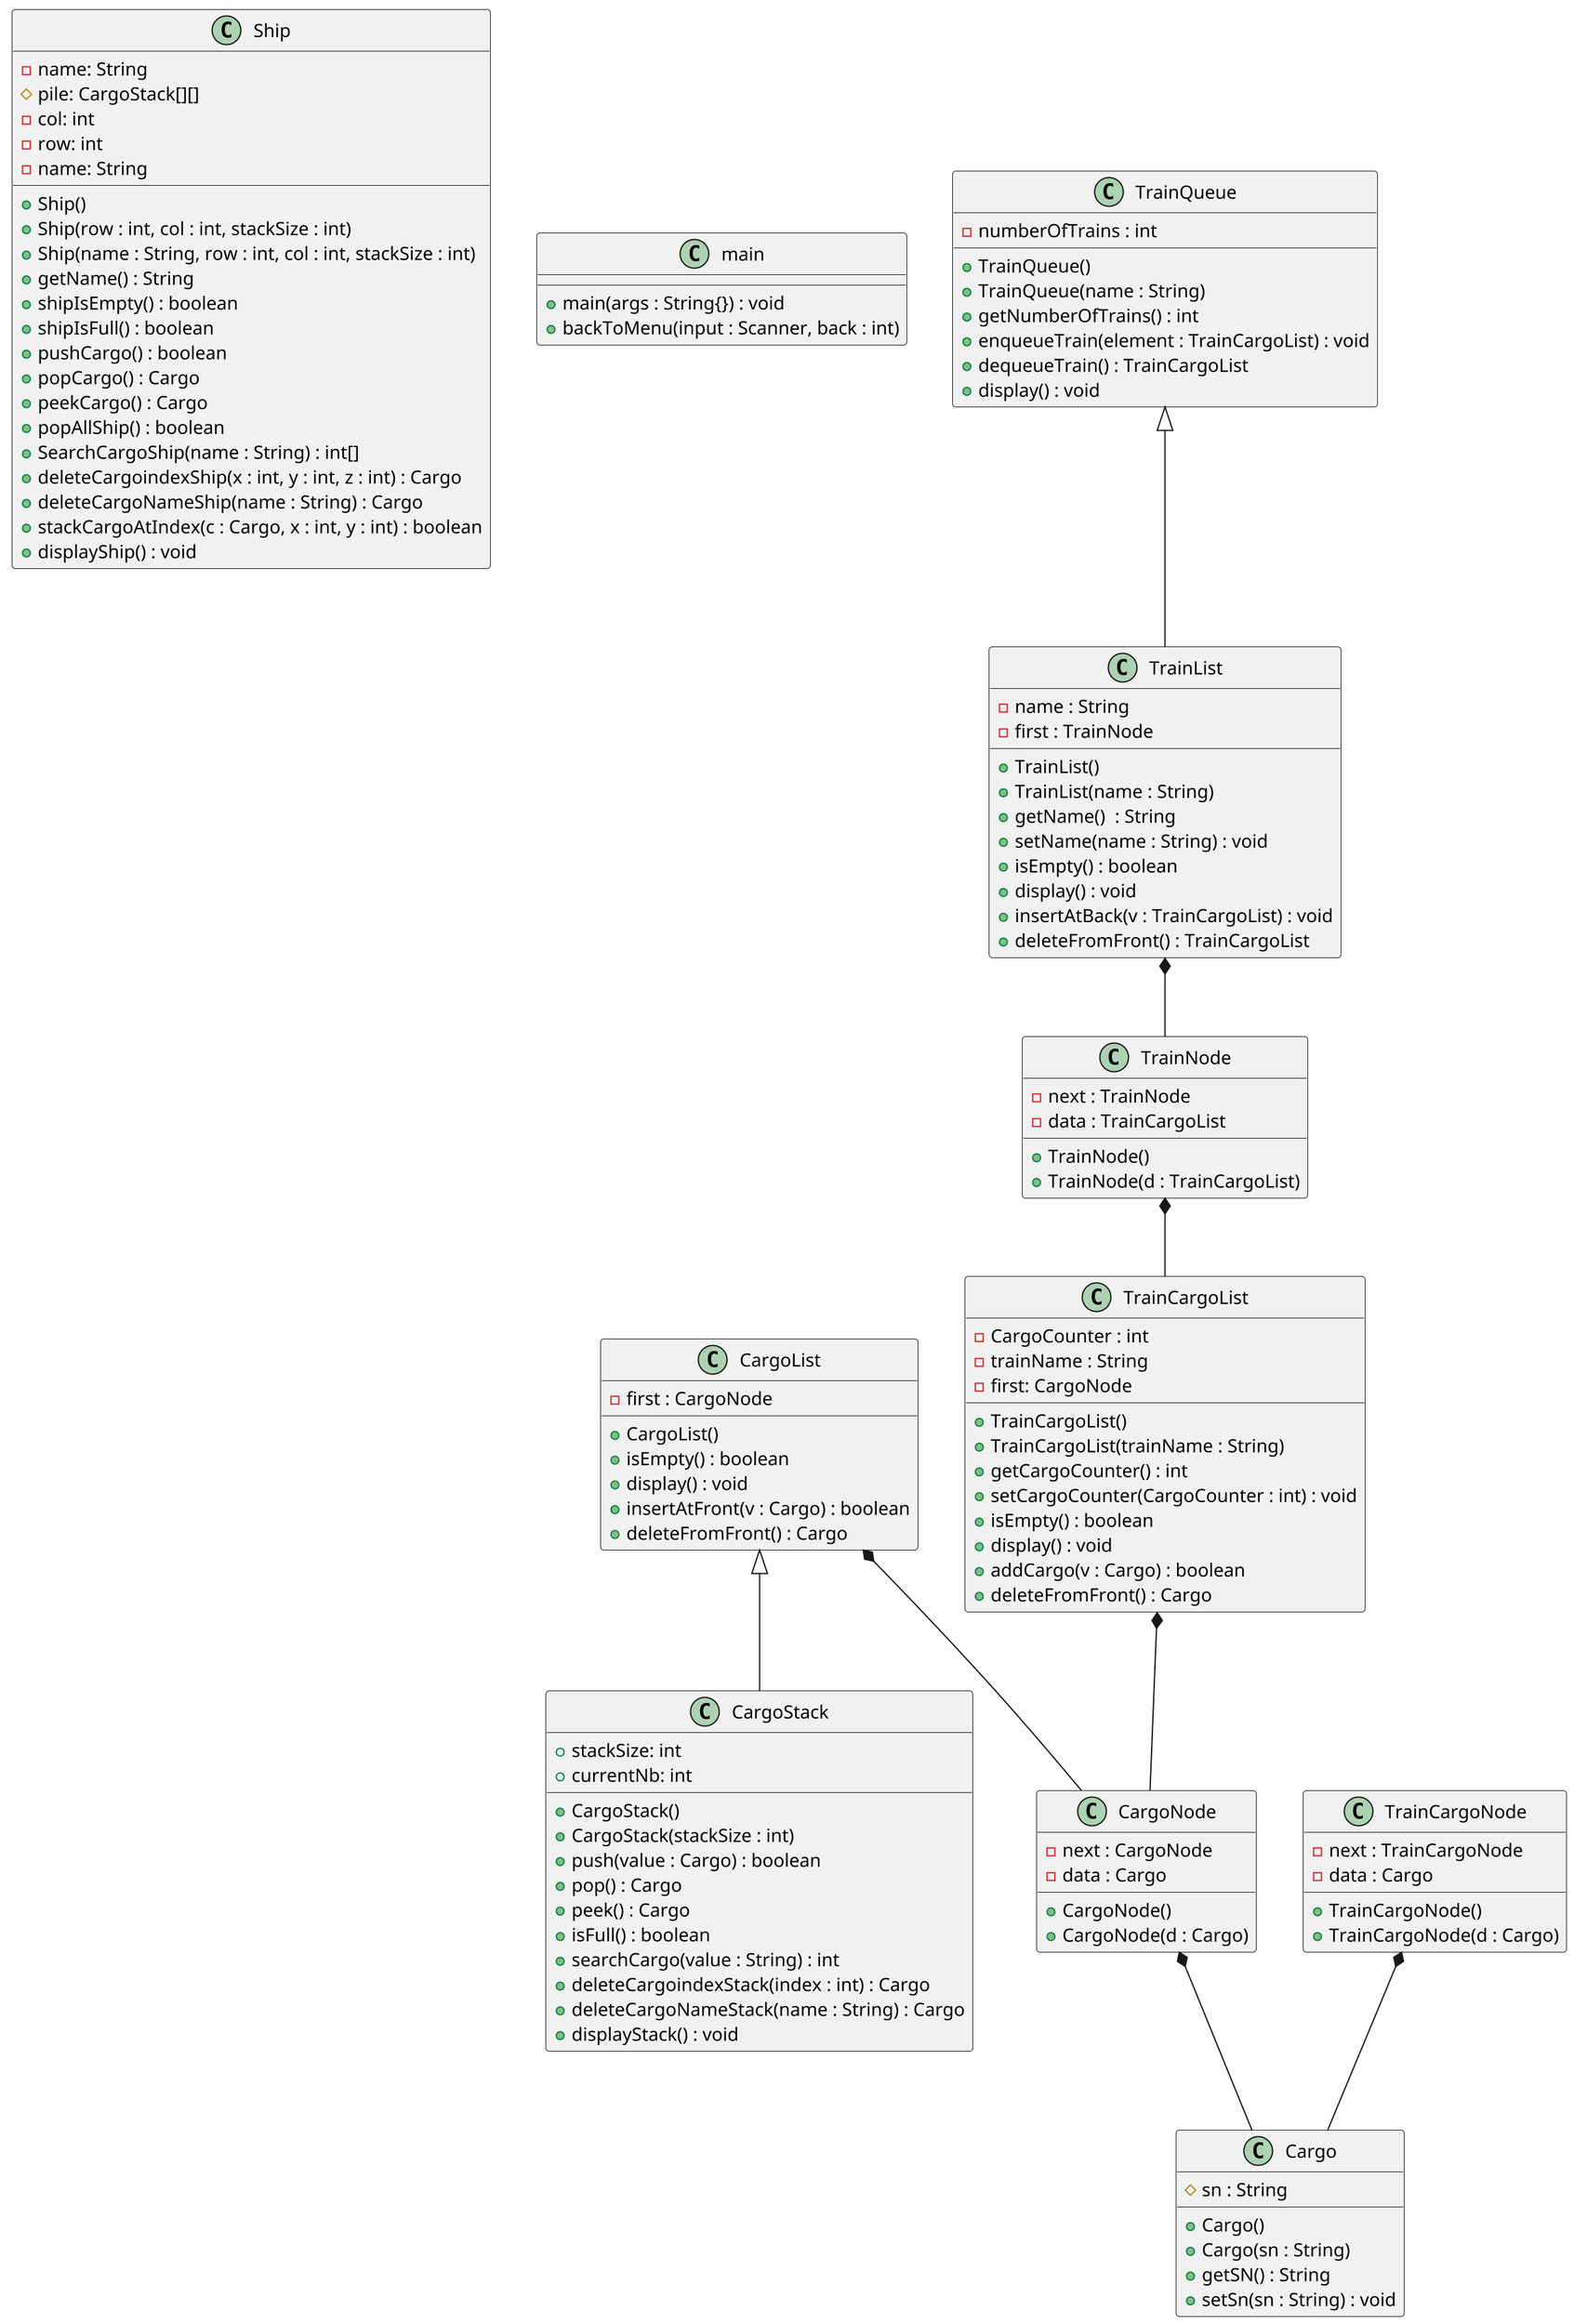 @startuml
scale 2
class Ship {
    -name: String
    #pile: CargoStack[][]
    -col: int
    -row: int
    -name: String

    +Ship()
    +Ship(row : int, col : int, stackSize : int)
    +Ship(name : String, row : int, col : int, stackSize : int)
    +getName() : String
    +shipIsEmpty() : boolean
    +shipIsFull() : boolean
    +pushCargo() : boolean
    +popCargo() : Cargo
    +peekCargo() : Cargo
    +popAllShip() : boolean
    +SearchCargoShip(name : String) : int[]
    +deleteCargoindexShip(x : int, y : int, z : int) : Cargo
    +deleteCargoNameShip(name : String) : Cargo
    +stackCargoAtIndex(c : Cargo, x : int, y : int) : boolean
    +displayShip() : void
}

class main {
    +main(args : String{}) : void
    +backToMenu(input : Scanner, back : int)
}

class CargoStack {
    +stackSize: int
    +currentNb: int
    +CargoStack()
    +CargoStack(stackSize : int)
    +push(value : Cargo) : boolean
    +pop() : Cargo
    +peek() : Cargo
    +isFull() : boolean
    +searchCargo(value : String) : int
    +deleteCargoindexStack(index : int) : Cargo
    +deleteCargoNameStack(name : String) : Cargo
    +displayStack() : void
}

class CargoList {
    -first : CargoNode
    +CargoList()
    +isEmpty() : boolean
    +display() : void
    +insertAtFront(v : Cargo) : boolean
    +deleteFromFront() : Cargo
}

class CargoNode {
    -next : CargoNode
    -data : Cargo
    +CargoNode()
    +CargoNode(d : Cargo)
}

class TrainCargoList {
    -CargoCounter : int
    -trainName : String
    -first: CargoNode
    +TrainCargoList()
    +TrainCargoList(trainName : String)
    +getCargoCounter() : int
    +setCargoCounter(CargoCounter : int) : void
    +isEmpty() : boolean
    +display() : void
    +addCargo(v : Cargo) : boolean
    +deleteFromFront() : Cargo
}

class Cargo {
    #sn : String
    +Cargo()
    +Cargo(sn : String)
    +getSN() : String
    +setSn(sn : String) : void
}

class TrainCargoNode {
    -next : TrainCargoNode
    -data : Cargo
    +TrainCargoNode()
    +TrainCargoNode(d : Cargo)
}

class TrainList {
    -name : String
    -first : TrainNode
    +TrainList()
    +TrainList(name : String)
    +getName()  : String
    +setName(name : String) : void
    +isEmpty() : boolean
    +display() : void
    +insertAtBack(v : TrainCargoList) : void
    +deleteFromFront() : TrainCargoList
}

class TrainNode {
    -next : TrainNode
    -data : TrainCargoList
    +TrainNode()
    +TrainNode(d : TrainCargoList)
}

class TrainQueue {
    -numberOfTrains : int
    +TrainQueue()
    +TrainQueue(name : String)
    +getNumberOfTrains() : int
    +enqueueTrain(element : TrainCargoList) : void
    +dequeueTrain() : TrainCargoList
    +display() : void
}

CargoList <|-- CargoStack
TrainQueue <|-- TrainList
TrainList *-- TrainNode
TrainNode *-- TrainCargoList
TrainCargoNode *-- Cargo
TrainCargoList *-- CargoNode
CargoNode *-- Cargo
CargoList *-- CargoNode

@enduml